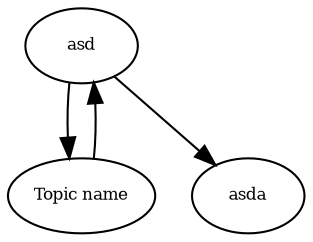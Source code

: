 digraph RGL__DirectedAdjacencyGraph {
    asd [
        fontsize = 8,
        label = asd
    ]

    "Topic name" [
        fontsize = 8,
        label = "Topic name"
    ]

    asda [
        fontsize = 8,
        label = asda
    ]

    asd -> "Topic name" [
        fontsize = 8
    ]

    asd -> asda [
        fontsize = 8
    ]

    "Topic name" -> asd [
        fontsize = 8
    ]
}
